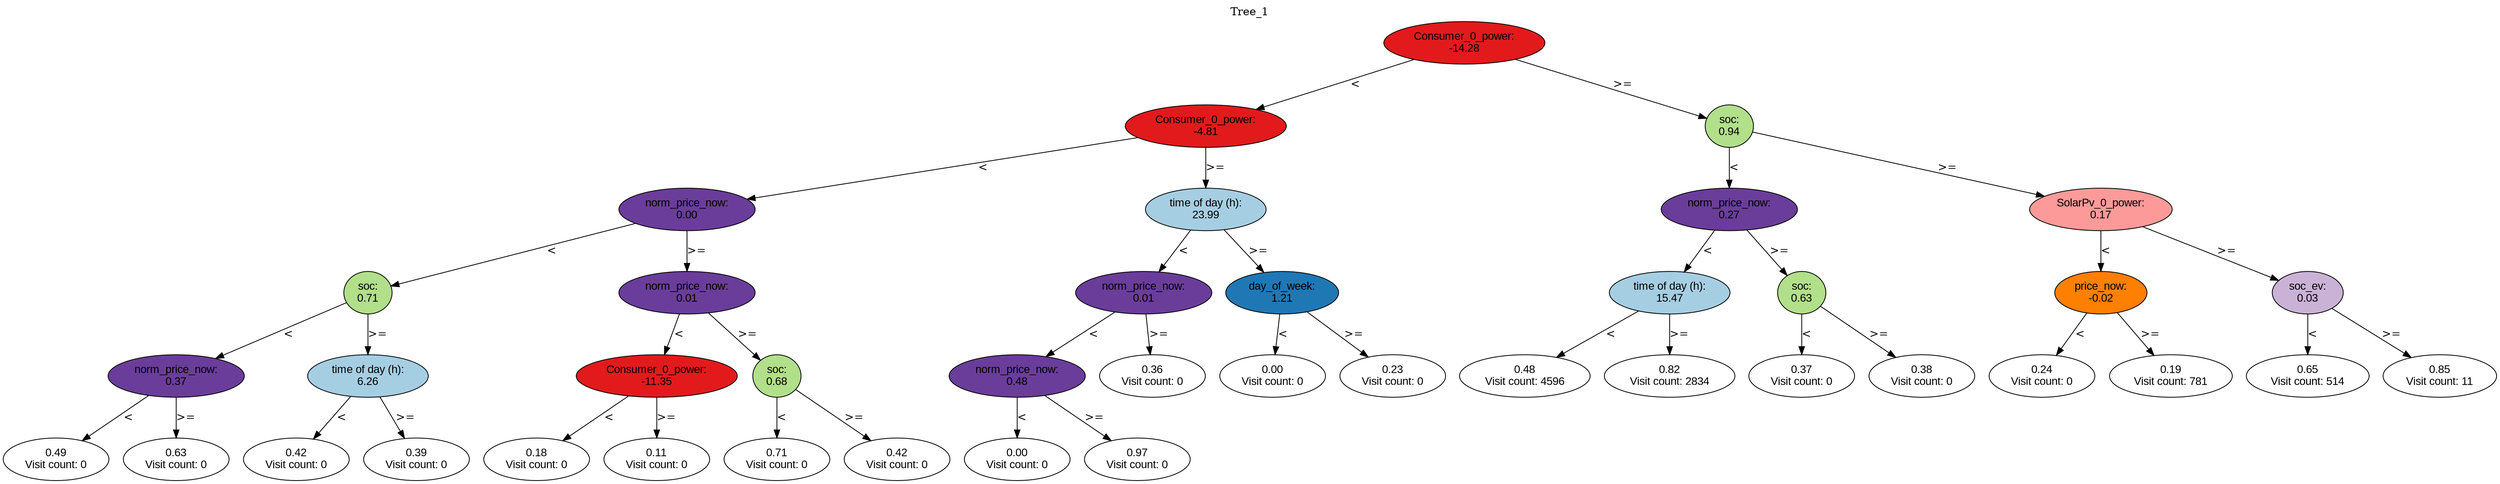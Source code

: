 digraph BST {
    node [fontname="Arial" style=filled colorscheme=paired12];
    0 [ label = "Consumer_0_power:
-14.28" fillcolor=6];
    1 [ label = "Consumer_0_power:
-4.81" fillcolor=6];
    2 [ label = "norm_price_now:
0.00" fillcolor=10];
    3 [ label = "soc:
0.71" fillcolor=3];
    4 [ label = "norm_price_now:
0.37" fillcolor=10];
    5 [ label = "0.49
Visit count: 0" fillcolor=white];
    6 [ label = "0.63
Visit count: 0" fillcolor=white];
    7 [ label = "time of day (h):
6.26" fillcolor=1];
    8 [ label = "0.42
Visit count: 0" fillcolor=white];
    9 [ label = "0.39
Visit count: 0" fillcolor=white];
    10 [ label = "norm_price_now:
0.01" fillcolor=10];
    11 [ label = "Consumer_0_power:
-11.35" fillcolor=6];
    12 [ label = "0.18
Visit count: 0" fillcolor=white];
    13 [ label = "0.11
Visit count: 0" fillcolor=white];
    14 [ label = "soc:
0.68" fillcolor=3];
    15 [ label = "0.71
Visit count: 0" fillcolor=white];
    16 [ label = "0.42
Visit count: 0" fillcolor=white];
    17 [ label = "time of day (h):
23.99" fillcolor=1];
    18 [ label = "norm_price_now:
0.01" fillcolor=10];
    19 [ label = "norm_price_now:
0.48" fillcolor=10];
    20 [ label = "0.00
Visit count: 0" fillcolor=white];
    21 [ label = "0.97
Visit count: 0" fillcolor=white];
    22 [ label = "0.36
Visit count: 0" fillcolor=white];
    23 [ label = "day_of_week:
1.21" fillcolor=2];
    24 [ label = "0.00
Visit count: 0" fillcolor=white];
    25 [ label = "0.23
Visit count: 0" fillcolor=white];
    26 [ label = "soc:
0.94" fillcolor=3];
    27 [ label = "norm_price_now:
0.27" fillcolor=10];
    28 [ label = "time of day (h):
15.47" fillcolor=1];
    29 [ label = "0.48
Visit count: 4596" fillcolor=white];
    30 [ label = "0.82
Visit count: 2834" fillcolor=white];
    31 [ label = "soc:
0.63" fillcolor=3];
    32 [ label = "0.37
Visit count: 0" fillcolor=white];
    33 [ label = "0.38
Visit count: 0" fillcolor=white];
    34 [ label = "SolarPv_0_power:
0.17" fillcolor=5];
    35 [ label = "price_now:
-0.02" fillcolor=8];
    36 [ label = "0.24
Visit count: 0" fillcolor=white];
    37 [ label = "0.19
Visit count: 781" fillcolor=white];
    38 [ label = "soc_ev:
0.03" fillcolor=9];
    39 [ label = "0.65
Visit count: 514" fillcolor=white];
    40 [ label = "0.85
Visit count: 11" fillcolor=white];

    0  -> 1[ label = "<"];
    0  -> 26[ label = ">="];
    1  -> 2[ label = "<"];
    1  -> 17[ label = ">="];
    2  -> 3[ label = "<"];
    2  -> 10[ label = ">="];
    3  -> 4[ label = "<"];
    3  -> 7[ label = ">="];
    4  -> 5[ label = "<"];
    4  -> 6[ label = ">="];
    7  -> 8[ label = "<"];
    7  -> 9[ label = ">="];
    10  -> 11[ label = "<"];
    10  -> 14[ label = ">="];
    11  -> 12[ label = "<"];
    11  -> 13[ label = ">="];
    14  -> 15[ label = "<"];
    14  -> 16[ label = ">="];
    17  -> 18[ label = "<"];
    17  -> 23[ label = ">="];
    18  -> 19[ label = "<"];
    18  -> 22[ label = ">="];
    19  -> 20[ label = "<"];
    19  -> 21[ label = ">="];
    23  -> 24[ label = "<"];
    23  -> 25[ label = ">="];
    26  -> 27[ label = "<"];
    26  -> 34[ label = ">="];
    27  -> 28[ label = "<"];
    27  -> 31[ label = ">="];
    28  -> 29[ label = "<"];
    28  -> 30[ label = ">="];
    31  -> 32[ label = "<"];
    31  -> 33[ label = ">="];
    34  -> 35[ label = "<"];
    34  -> 38[ label = ">="];
    35  -> 36[ label = "<"];
    35  -> 37[ label = ">="];
    38  -> 39[ label = "<"];
    38  -> 40[ label = ">="];

    labelloc="t";
    label="Tree_1";
}
